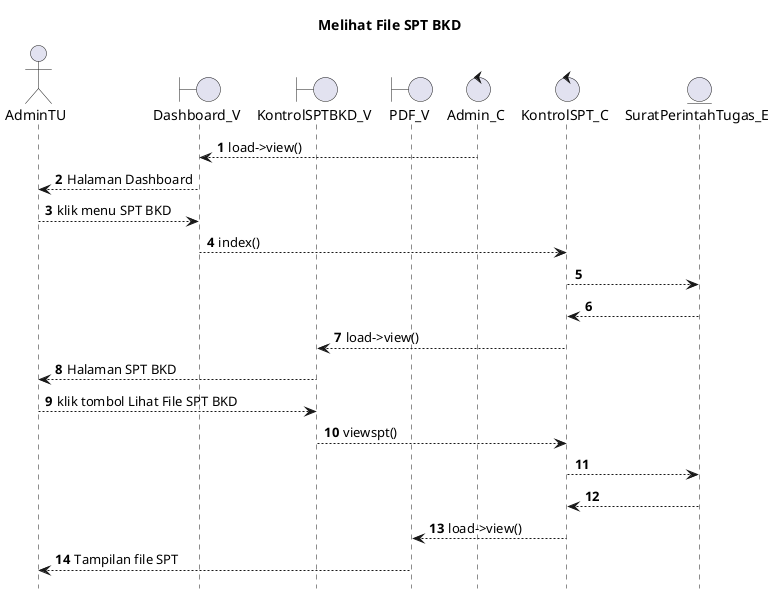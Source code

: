 @startuml

autonumber
hide footbox
title Melihat File SPT BKD

Actor AdminTU
boundary Dashboard_V
boundary KontrolSPTBKD_V
boundary PDF_V
control Admin_C
control KontrolSPT_C
Entity SuratPerintahTugas_E

Admin_C --> Dashboard_V: load->view()
Dashboard_V --> AdminTU: Halaman Dashboard
AdminTU --> Dashboard_V: klik menu SPT BKD
Dashboard_V --> KontrolSPT_C: index()
KontrolSPT_C --> SuratPerintahTugas_E:
    
    SuratPerintahTugas_E --> KontrolSPT_C:
    KontrolSPT_C --> KontrolSPTBKD_V: load->view()
    KontrolSPTBKD_V --> AdminTU: Halaman SPT BKD

AdminTU --> KontrolSPTBKD_V: klik tombol Lihat File SPT BKD
KontrolSPTBKD_V --> KontrolSPT_C: viewspt()
KontrolSPT_C --> SuratPerintahTugas_E:
   
    SuratPerintahTugas_E --> KontrolSPT_C:
    KontrolSPT_C --> PDF_V: load->view()
    PDF_V --> AdminTU: Tampilan file SPT

@enduml